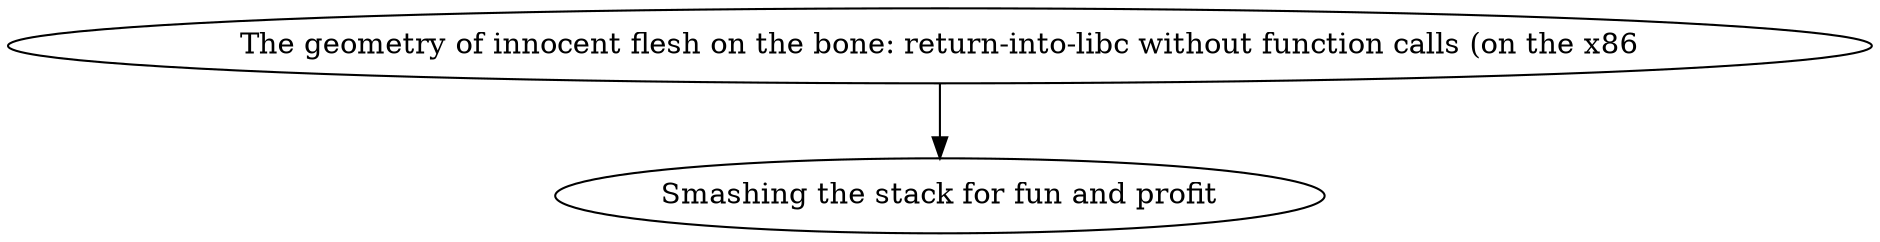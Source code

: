 digraph G {
		"The geometry of innocent flesh on the bone: return-into-libc without function calls (on the x86" -> "Smashing the stack for fun and profit";
}